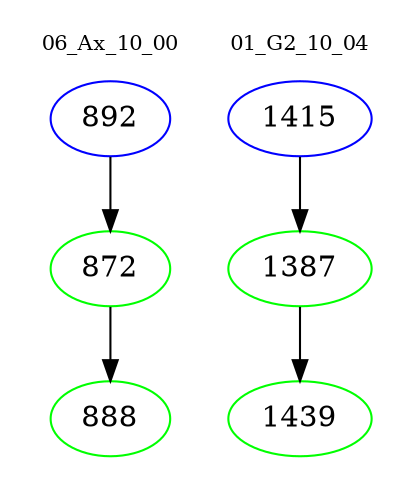 digraph{
subgraph cluster_0 {
color = white
label = "06_Ax_10_00";
fontsize=10;
T0_892 [label="892", color="blue"]
T0_892 -> T0_872 [color="black"]
T0_872 [label="872", color="green"]
T0_872 -> T0_888 [color="black"]
T0_888 [label="888", color="green"]
}
subgraph cluster_1 {
color = white
label = "01_G2_10_04";
fontsize=10;
T1_1415 [label="1415", color="blue"]
T1_1415 -> T1_1387 [color="black"]
T1_1387 [label="1387", color="green"]
T1_1387 -> T1_1439 [color="black"]
T1_1439 [label="1439", color="green"]
}
}
